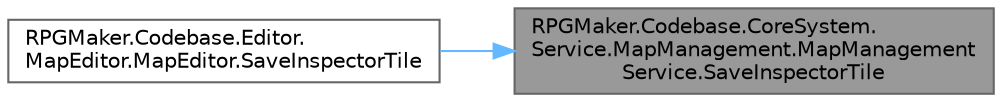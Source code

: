 digraph "RPGMaker.Codebase.CoreSystem.Service.MapManagement.MapManagementService.SaveInspectorTile"
{
 // LATEX_PDF_SIZE
  bgcolor="transparent";
  edge [fontname=Helvetica,fontsize=10,labelfontname=Helvetica,labelfontsize=10];
  node [fontname=Helvetica,fontsize=10,shape=box,height=0.2,width=0.4];
  rankdir="RL";
  Node1 [id="Node000001",label="RPGMaker.Codebase.CoreSystem.\lService.MapManagement.MapManagement\lService.SaveInspectorTile",height=0.2,width=0.4,color="gray40", fillcolor="grey60", style="filled", fontcolor="black",tooltip="😁 [タイル操作]"];
  Node1 -> Node2 [id="edge1_Node000001_Node000002",dir="back",color="steelblue1",style="solid",tooltip=" "];
  Node2 [id="Node000002",label="RPGMaker.Codebase.Editor.\lMapEditor.MapEditor.SaveInspectorTile",height=0.2,width=0.4,color="grey40", fillcolor="white", style="filled",URL="$d1/d2d/class_r_p_g_maker_1_1_codebase_1_1_editor_1_1_map_editor_1_1_map_editor.html#a96f4f7acebd1cb00dcd6d71e8d9b41f0",tooltip=" "];
}
